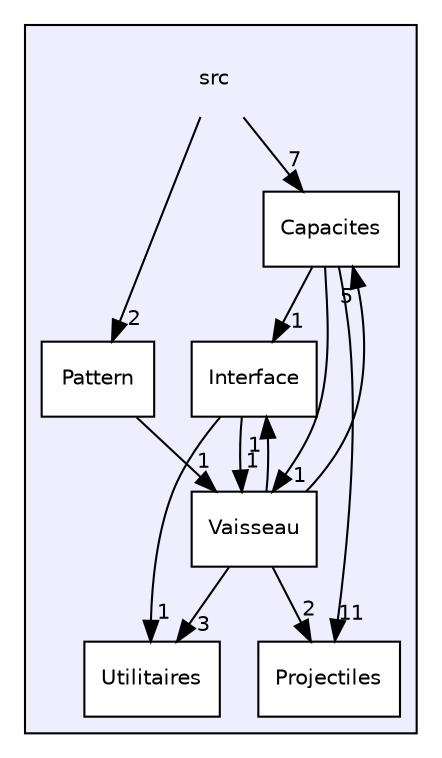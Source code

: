 digraph "src" {
  compound=true
  node [ fontsize="10", fontname="Helvetica"];
  edge [ labelfontsize="10", labelfontname="Helvetica"];
  subgraph clusterdir_68267d1309a1af8e8297ef4c3efbcdba {
    graph [ bgcolor="#eeeeff", pencolor="black", label="" URL="dir_68267d1309a1af8e8297ef4c3efbcdba.html"];
    dir_68267d1309a1af8e8297ef4c3efbcdba [shape=plaintext label="src"];
    dir_e174451783f118721a576b728d4f0e04 [shape=box label="Capacites" color="black" fillcolor="white" style="filled" URL="dir_e174451783f118721a576b728d4f0e04.html"];
    dir_bba04cfeda2ebb06ea600493f2bb1319 [shape=box label="Interface" color="black" fillcolor="white" style="filled" URL="dir_bba04cfeda2ebb06ea600493f2bb1319.html"];
    dir_1d9faf733e8a50c21c2a4affce539adc [shape=box label="Pattern" color="black" fillcolor="white" style="filled" URL="dir_1d9faf733e8a50c21c2a4affce539adc.html"];
    dir_fcac084c8285db543138d67b8fc65208 [shape=box label="Projectiles" color="black" fillcolor="white" style="filled" URL="dir_fcac084c8285db543138d67b8fc65208.html"];
    dir_7bcc001f3717f1c94ddcda8dc570557c [shape=box label="Utilitaires" color="black" fillcolor="white" style="filled" URL="dir_7bcc001f3717f1c94ddcda8dc570557c.html"];
    dir_8af96e67bfef43ea6cf541a302b9a579 [shape=box label="Vaisseau" color="black" fillcolor="white" style="filled" URL="dir_8af96e67bfef43ea6cf541a302b9a579.html"];
  }
  dir_8af96e67bfef43ea6cf541a302b9a579->dir_7bcc001f3717f1c94ddcda8dc570557c [headlabel="3", labeldistance=1.5 headhref="dir_000006_000005.html"];
  dir_8af96e67bfef43ea6cf541a302b9a579->dir_fcac084c8285db543138d67b8fc65208 [headlabel="2", labeldistance=1.5 headhref="dir_000006_000004.html"];
  dir_8af96e67bfef43ea6cf541a302b9a579->dir_e174451783f118721a576b728d4f0e04 [headlabel="5", labeldistance=1.5 headhref="dir_000006_000001.html"];
  dir_8af96e67bfef43ea6cf541a302b9a579->dir_bba04cfeda2ebb06ea600493f2bb1319 [headlabel="1", labeldistance=1.5 headhref="dir_000006_000002.html"];
  dir_1d9faf733e8a50c21c2a4affce539adc->dir_8af96e67bfef43ea6cf541a302b9a579 [headlabel="1", labeldistance=1.5 headhref="dir_000003_000006.html"];
  dir_68267d1309a1af8e8297ef4c3efbcdba->dir_1d9faf733e8a50c21c2a4affce539adc [headlabel="2", labeldistance=1.5 headhref="dir_000000_000003.html"];
  dir_68267d1309a1af8e8297ef4c3efbcdba->dir_e174451783f118721a576b728d4f0e04 [headlabel="7", labeldistance=1.5 headhref="dir_000000_000001.html"];
  dir_e174451783f118721a576b728d4f0e04->dir_8af96e67bfef43ea6cf541a302b9a579 [headlabel="1", labeldistance=1.5 headhref="dir_000001_000006.html"];
  dir_e174451783f118721a576b728d4f0e04->dir_fcac084c8285db543138d67b8fc65208 [headlabel="11", labeldistance=1.5 headhref="dir_000001_000004.html"];
  dir_e174451783f118721a576b728d4f0e04->dir_bba04cfeda2ebb06ea600493f2bb1319 [headlabel="1", labeldistance=1.5 headhref="dir_000001_000002.html"];
  dir_bba04cfeda2ebb06ea600493f2bb1319->dir_8af96e67bfef43ea6cf541a302b9a579 [headlabel="1", labeldistance=1.5 headhref="dir_000002_000006.html"];
  dir_bba04cfeda2ebb06ea600493f2bb1319->dir_7bcc001f3717f1c94ddcda8dc570557c [headlabel="1", labeldistance=1.5 headhref="dir_000002_000005.html"];
}
